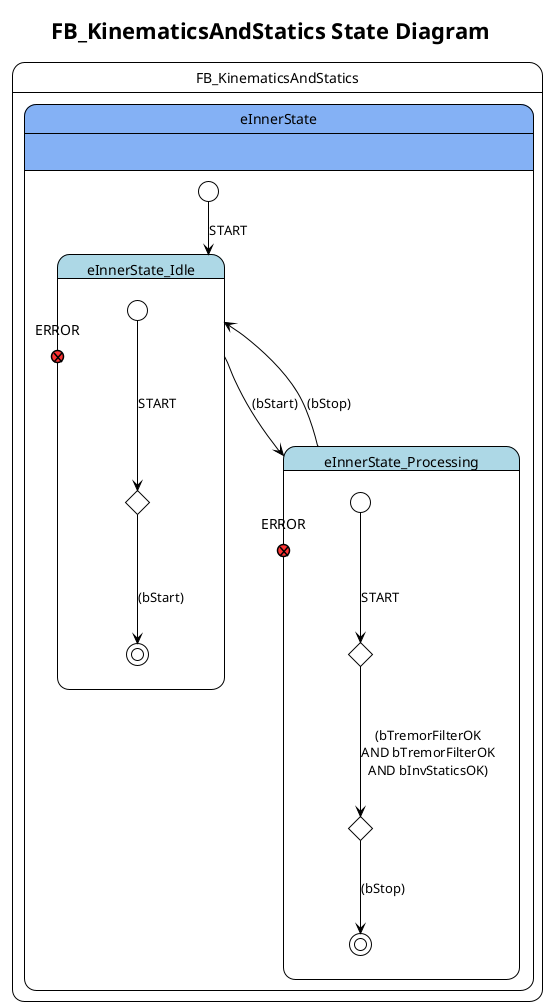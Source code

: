 @startuml State Diagram

!theme plain
'skin rose
'left to right direction
hide empty description
'!theme reddress-lightgreen
title FB_KinematicsAndStatics State Diagram



state FB_KinematicsAndStatics{

state eInnerState #84b1f5 {
	[*] --> eInnerState_Idle : START
	state eInnerState_Idle #lightblue {
state "ERROR" as eInnerState_Idle_ERROR <<exitPoint>> #ff3333
	state eInnerState_Idle_Node_0 <<choice>>
	[*] ---> eInnerState_Idle_Node_0 : START
	eInnerState_Idle_Node_0 ---> [*] : (bStart)
	}
	state eInnerState_Processing #lightblue {
state "ERROR" as eInnerState_Processing_ERROR <<exitPoint>> #ff3333
	state eInnerState_Processing_Node_0 <<choice>>
	[*] ---> eInnerState_Processing_Node_0 : START
		state eInnerState_Processing_Node_1 <<choice>>
	eInnerState_Processing_Node_1 ---> [*] : (bStop)
	}
	}
	eInnerState_Idle ---> eInnerState_Processing : (bStart)
	eInnerState_Processing_Node_0 ---> eInnerState_Processing_Node_1 : (bTremorFilterOK\nAND bTremorFilterOK\nAND bInvStaticsOK)
	eInnerState_Processing ---> eInnerState_Idle : (bStop)
eInnerState : 
eInnerState : 


}

@enduml
